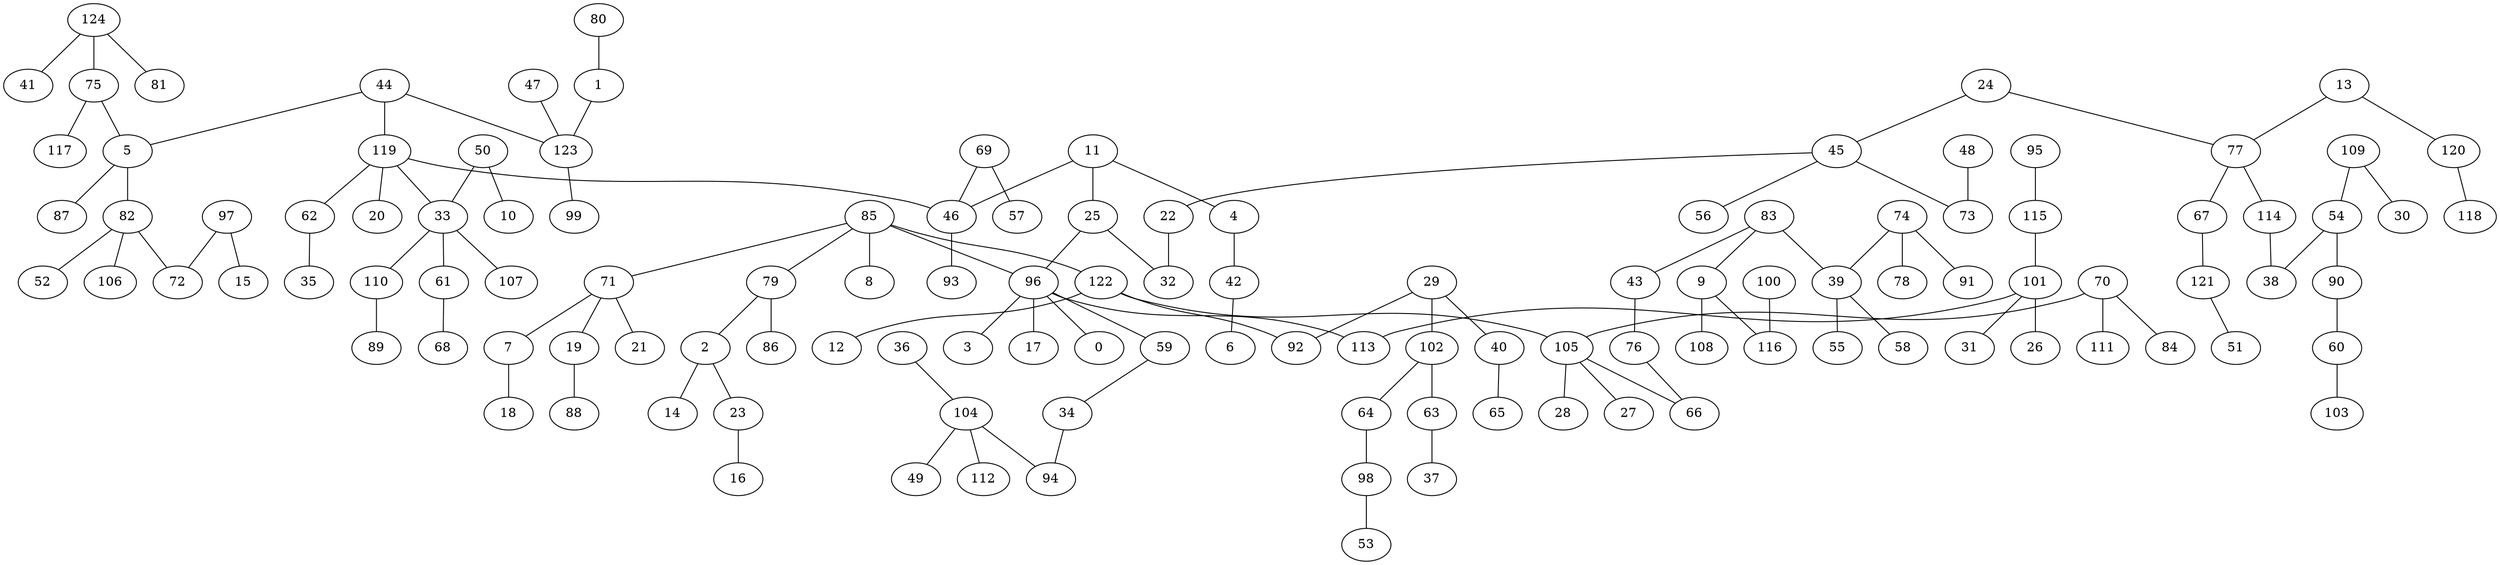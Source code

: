 strict graph G {
124--75;
124--81;
124--41;
75--124;
75--5;
75--117;
85--122;
85--71;
85--96;
85--79;
85--8;
122--85;
122--92;
122--105;
122--12;
11--25;
11--4;
11--46;
25--11;
25--96;
25--32;
44--119;
44--5;
44--123;
119--44;
119--20;
119--46;
119--33;
119--62;
24--45;
24--77;
45--24;
45--22;
45--73;
45--56;
71--85;
71--21;
71--7;
71--19;
29--40;
29--92;
29--102;
40--29;
40--65;
83--43;
83--39;
83--9;
43--83;
43--76;
20--119;
97--15;
97--72;
15--97;
19--88;
19--71;
88--19;
76--43;
76--66;
13--77;
13--120;
77--13;
77--67;
77--114;
77--24;
67--77;
67--121;
50--33;
50--10;
33--50;
33--110;
33--107;
33--119;
33--61;
79--86;
79--2;
79--85;
86--79;
114--77;
114--38;
110--33;
110--89;
9--108;
9--116;
9--83;
108--9;
96--25;
96--85;
96--59;
96--3;
96--113;
96--17;
96--0;
89--110;
22--45;
22--32;
2--79;
2--23;
2--14;
100--116;
116--100;
116--9;
5--75;
5--87;
5--44;
5--82;
87--5;
70--105;
70--111;
70--84;
105--70;
105--27;
105--66;
105--28;
105--122;
95--115;
115--95;
115--101;
59--96;
59--34;
69--46;
69--57;
46--69;
46--119;
46--93;
46--11;
21--71;
27--105;
23--2;
23--16;
36--104;
104--36;
104--94;
104--49;
104--112;
109--54;
109--30;
54--109;
54--38;
54--90;
82--52;
82--106;
82--72;
82--5;
52--82;
7--18;
7--71;
18--7;
101--115;
101--26;
101--31;
101--113;
106--82;
102--63;
102--64;
102--29;
63--102;
63--37;
66--105;
66--76;
121--67;
121--51;
3--96;
113--96;
113--101;
90--60;
90--54;
60--90;
60--103;
4--11;
4--42;
72--97;
72--82;
80--1;
1--80;
1--123;
107--33;
47--123;
123--47;
123--44;
123--1;
123--99;
26--101;
31--101;
92--29;
92--122;
81--124;
34--59;
34--94;
32--22;
32--25;
64--98;
64--102;
98--64;
98--53;
117--75;
53--98;
48--73;
73--48;
73--45;
94--34;
94--104;
49--104;
120--13;
120--118;
111--70;
84--70;
57--69;
61--33;
61--68;
37--63;
93--46;
74--78;
74--91;
74--39;
78--74;
91--74;
68--61;
28--105;
38--54;
38--114;
39--83;
39--74;
39--58;
39--55;
17--96;
118--120;
112--104;
41--124;
42--4;
42--6;
16--23;
14--2;
56--45;
8--85;
6--42;
51--121;
58--39;
30--109;
62--119;
62--35;
55--39;
0--96;
103--60;
65--40;
99--123;
10--50;
35--62;
12--122;
}
